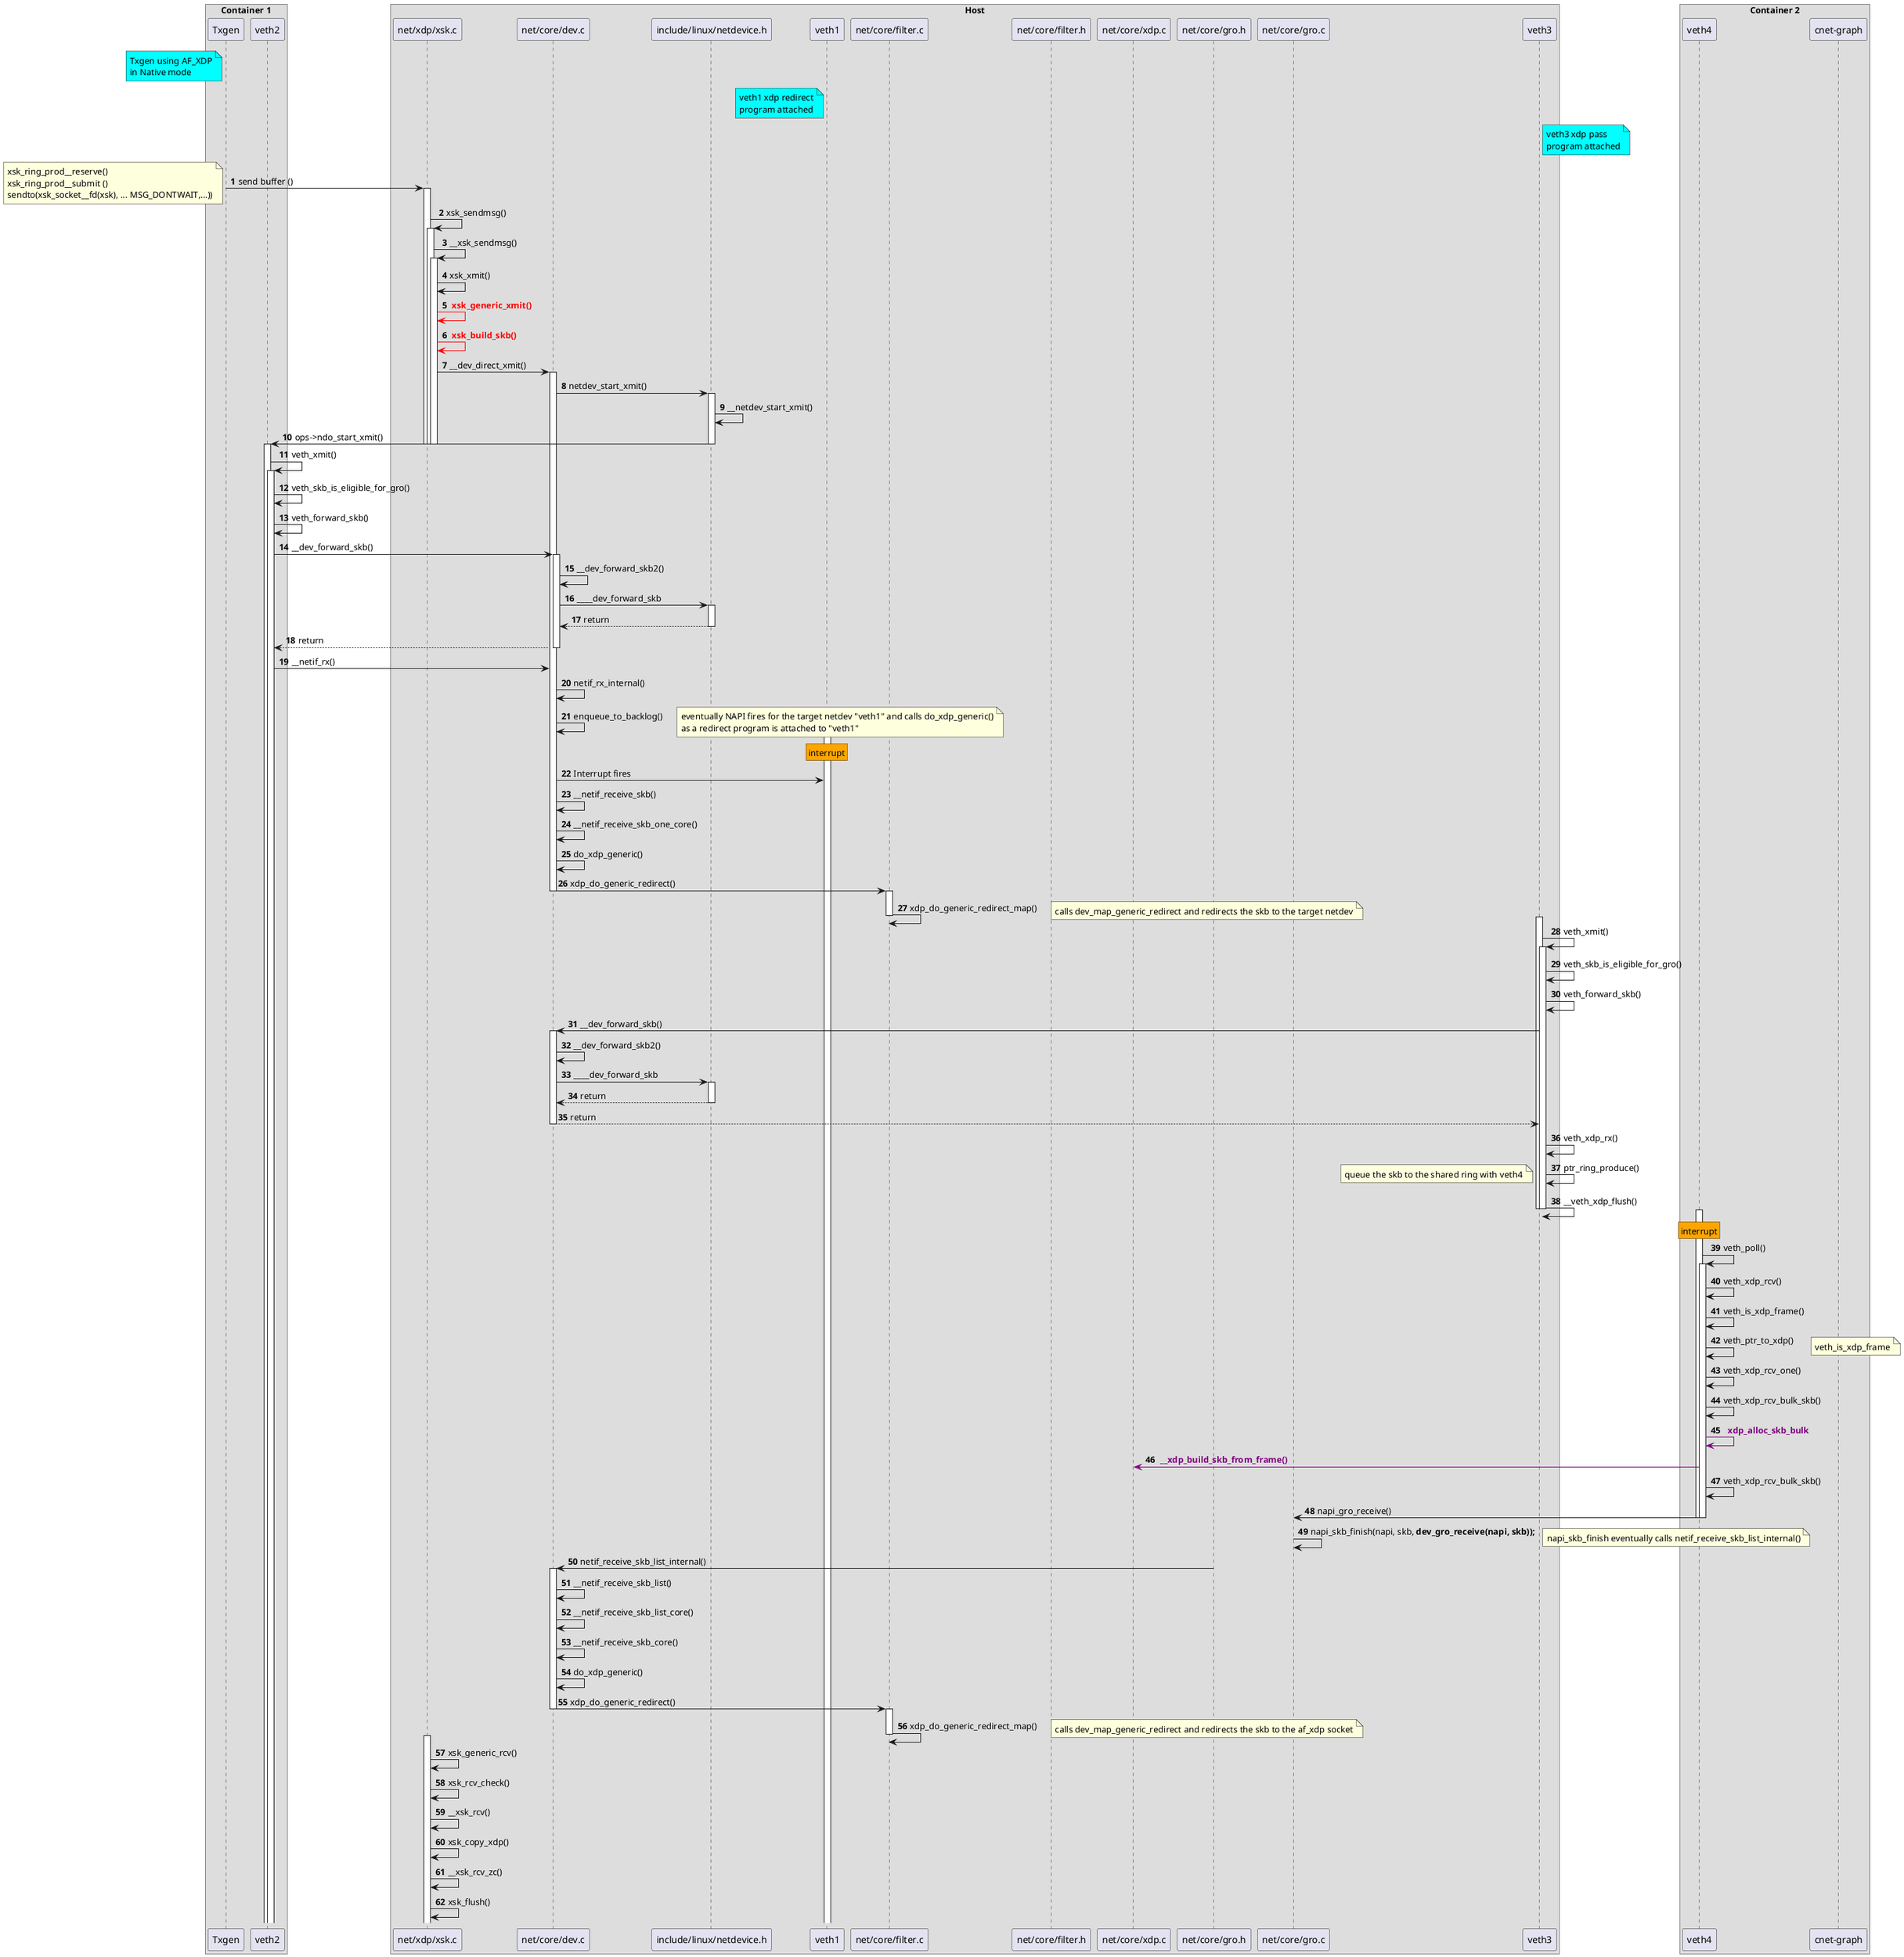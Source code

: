 @startuml

box "Host"
box "Container 1"
    participant "Txgen"
    note left of Txgen #aqua
     Txgen using AF_XDP
     in Native mode
    end note
    participant "veth2"
end box
participant "net/xdp/xsk.c"
participant "net/core/dev.c"
participant "include/linux/netdevice.h"
participant "veth1"
note left of veth1 #aqua
     veth1 xdp redirect
     program attached
    end note
participant "net/core/filter.c"
participant "net/core/filter.h"
participant "net/core/xdp.c"
participant "net/core/gro.h"
participant "net/core/gro.c"
participant "veth3"
note right of veth3 #aqua
     veth3 xdp pass
     program attached
    end note
box "Container 2"
    participant "veth4"
    participant "cnet-graph"
end box
endbox

autonumber
Txgen -> "net/xdp/xsk.c" : send buffer ()
note left
xsk_ring_prod__reserve()
xsk_ring_prod__submit ()
sendto(xsk_socket__fd(xsk), ... MSG_DONTWAIT,...))
end note

activate "net/xdp/xsk.c"
"net/xdp/xsk.c"->"net/xdp/xsk.c": xsk_sendmsg()
activate "net/xdp/xsk.c"
"net/xdp/xsk.c"->"net/xdp/xsk.c": __xsk_sendmsg()
activate "net/xdp/xsk.c"
"net/xdp/xsk.c"->"net/xdp/xsk.c": xsk_xmit()
"net/xdp/xsk.c"-[#red]>"net/xdp/xsk.c": <font color=red> <b>xsk_generic_xmit()
"net/xdp/xsk.c"-[#red]>"net/xdp/xsk.c": <font color=red> <b>xsk_build_skb()
"net/xdp/xsk.c"->"net/core/dev.c":__dev_direct_xmit()
activate "net/core/dev.c"
"net/core/dev.c" -> "include/linux/netdevice.h": netdev_start_xmit()
activate "include/linux/netdevice.h"
"include/linux/netdevice.h" -> "include/linux/netdevice.h": __netdev_start_xmit()
"include/linux/netdevice.h"-> veth2: ops->ndo_start_xmit()
deactivate "include/linux/netdevice.h"
deactivate "net/xdp/xsk.c"
deactivate "net/xdp/xsk.c"
deactivate "net/xdp/xsk.c"

activate veth2
veth2 -> veth2: veth_xmit()
activate veth2
veth2 -> veth2: veth_skb_is_eligible_for_gro()
veth2 -> veth2: veth_forward_skb()
veth2 -> "net/core/dev.c": __dev_forward_skb()
activate "net/core/dev.c"
"net/core/dev.c" -> "net/core/dev.c":  __dev_forward_skb2()
"net/core/dev.c" -> "include/linux/netdevice.h": ____dev_forward_skb
activate "include/linux/netdevice.h"
"include/linux/netdevice.h" -->"net/core/dev.c": return
deactivate "include/linux/netdevice.h"
"net/core/dev.c" --> veth2: return
deactivate "net/core/dev.c"
veth2 -> "net/core/dev.c": __netif_rx()
"net/core/dev.c"-> "net/core/dev.c": netif_rx_internal()
"net/core/dev.c"-> "net/core/dev.c": enqueue_to_backlog()
note right
eventually NAPI fires for the target netdev "veth1" and calls do_xdp_generic()
as a redirect program is attached to "veth1"
end note

rnote over veth1 #orange
interrupt
endrnote
activate veth1
"net/core/dev.c"-> veth1: Interrupt fires
"net/core/dev.c"-> "net/core/dev.c": __netif_receive_skb()
"net/core/dev.c"-> "net/core/dev.c": __netif_receive_skb_one_core()
"net/core/dev.c"-> "net/core/dev.c": do_xdp_generic()
"net/core/dev.c" -> "net/core/filter.c": xdp_do_generic_redirect()
deactivate "net/core/dev.c"
activate "net/core/filter.c"
"net/core/filter.c" -> "net/core/filter.c": xdp_do_generic_redirect_map()
note right
calls dev_map_generic_redirect and redirects the skb to the target netdev
end note
deactivate "net/core/filter.c"


activate veth3
veth3 -> veth3: veth_xmit()
activate veth3
veth3 -> veth3: veth_skb_is_eligible_for_gro()
veth3 -> veth3: veth_forward_skb()
veth3 -> "net/core/dev.c": __dev_forward_skb()
activate "net/core/dev.c"
"net/core/dev.c" -> "net/core/dev.c":  __dev_forward_skb2()
"net/core/dev.c" -> "include/linux/netdevice.h": ____dev_forward_skb
activate "include/linux/netdevice.h"
"include/linux/netdevice.h" -->"net/core/dev.c": return
deactivate "include/linux/netdevice.h"
"net/core/dev.c" --> veth3: return
deactivate "net/core/dev.c"
deactivate "net/core/dev.c"

veth3 -> veth3: veth_xdp_rx()
veth3 -> veth3: ptr_ring_produce()
note left
 queue the skb to the shared ring with veth4
end note
veth3 -> veth3: __veth_xdp_flush()
deactivate veth3
deactivate veth3

rnote over veth4 #orange
interrupt
endrnote
activate veth4
veth4 -> veth4: veth_poll()
activate veth4
veth4 -> veth4: veth_xdp_rcv()
veth4 -> veth4: veth_is_xdp_frame()
veth4 -> veth4: veth_ptr_to_xdp()
note right
veth_is_xdp_frame
end note
veth4 -> veth4: veth_xdp_rcv_one()
veth4 -> veth4: veth_xdp_rcv_bulk_skb()
veth4 -[#purple]> veth4: <font color=purple> <b> xdp_alloc_skb_bulk
veth4 -[#purple]> "net/core/xdp.c":  <font color=purple> <b>__xdp_build_skb_from_frame()
veth4 -> veth4: veth_xdp_rcv_bulk_skb()
veth4 ->"net/core/gro.c": napi_gro_receive()
deactivate veth4
deactivate veth4
"net/core/gro.c" -> "net/core/gro.c": napi_skb_finish(napi, skb, <b>dev_gro_receive(napi, skb));
note right
napi_skb_finish eventually calls netif_receive_skb_list_internal()
end note
"net/core/gro.h" -> "net/core/dev.c": netif_receive_skb_list_internal()
activate "net/core/dev.c"
"net/core/dev.c" -> "net/core/dev.c": __netif_receive_skb_list()
"net/core/dev.c" -> "net/core/dev.c": __netif_receive_skb_list_core()
"net/core/dev.c" -> "net/core/dev.c": __netif_receive_skb_core()
"net/core/dev.c" -> "net/core/dev.c": do_xdp_generic()
"net/core/dev.c" -> "net/core/filter.c": xdp_do_generic_redirect()
deactivate "net/core/dev.c"
activate "net/core/filter.c"
"net/core/filter.c" -> "net/core/filter.c": xdp_do_generic_redirect_map()
note right
calls dev_map_generic_redirect and redirects the skb to the af_xdp socket
end note
deactivate "net/core/filter.c"

activate "net/xdp/xsk.c"
"net/xdp/xsk.c" -> "net/xdp/xsk.c": xsk_generic_rcv()
"net/xdp/xsk.c" -> "net/xdp/xsk.c": xsk_rcv_check()
"net/xdp/xsk.c" -> "net/xdp/xsk.c": __xsk_rcv()
"net/xdp/xsk.c" -> "net/xdp/xsk.c": xsk_copy_xdp()
"net/xdp/xsk.c" -> "net/xdp/xsk.c": __xsk_rcv_zc()
"net/xdp/xsk.c" -> "net/xdp/xsk.c": xsk_flush()
autonumber stop
@enduml
